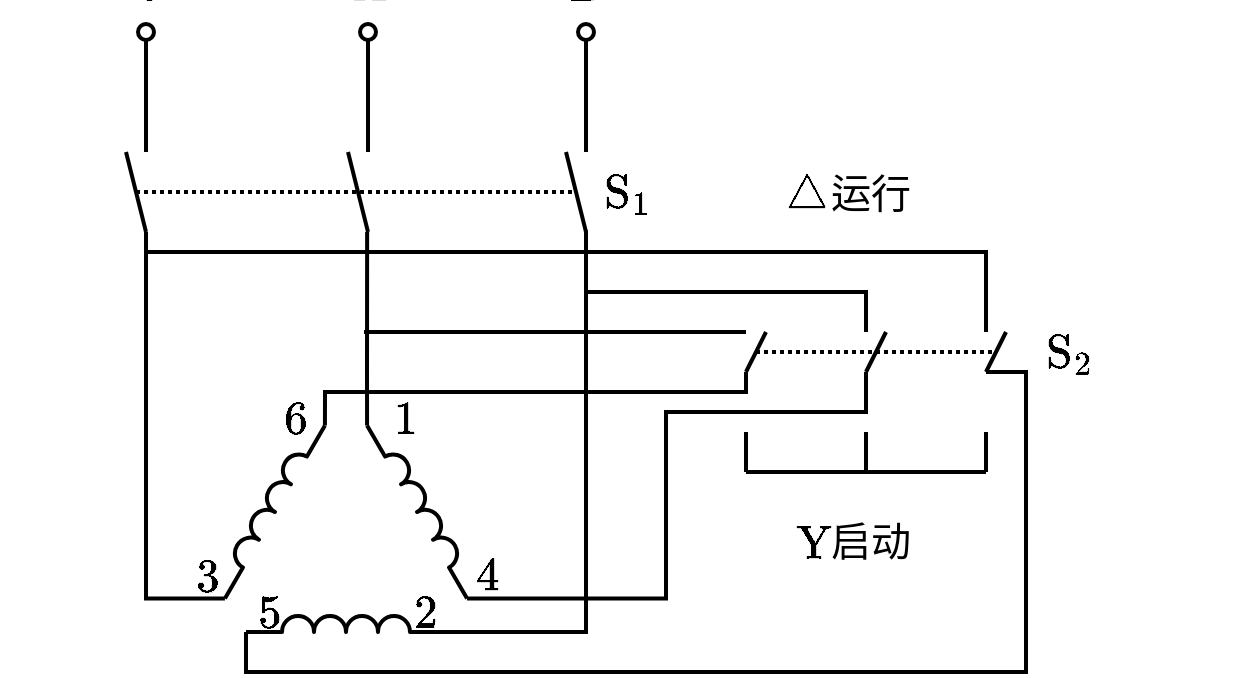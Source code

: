<mxfile version="24.2.5" type="device">
  <diagram name="Page-1" id="16e2658f-23c8-b752-8be9-c03fbebb8bbe">
    <mxGraphModel dx="823" dy="605" grid="1" gridSize="10" guides="1" tooltips="1" connect="1" arrows="1" fold="1" page="1" pageScale="1" pageWidth="1100" pageHeight="850" background="none" math="1" shadow="0">
      <root>
        <mxCell id="0" />
        <mxCell id="1" parent="0" />
        <mxCell id="kw3doD-Ekubh7E5-DOrh-6" style="edgeStyle=orthogonalEdgeStyle;rounded=0;orthogonalLoop=1;jettySize=auto;html=1;exitX=1;exitY=1;exitDx=0;exitDy=0;exitPerimeter=0;strokeWidth=2;endArrow=none;endFill=0;curved=0;" edge="1" parent="1" source="kw3doD-Ekubh7E5-DOrh-1">
          <mxGeometry relative="1" as="geometry">
            <mxPoint x="439.0" y="200" as="targetPoint" />
            <mxPoint x="369" y="400" as="sourcePoint" />
            <Array as="points">
              <mxPoint x="440" y="400" />
              <mxPoint x="440" y="200" />
            </Array>
          </mxGeometry>
        </mxCell>
        <mxCell id="kw3doD-Ekubh7E5-DOrh-30" style="edgeStyle=orthogonalEdgeStyle;rounded=0;orthogonalLoop=1;jettySize=auto;html=1;exitX=0;exitY=1;exitDx=0;exitDy=0;exitPerimeter=0;strokeWidth=2;endArrow=none;endFill=0;" edge="1" parent="1" source="kw3doD-Ekubh7E5-DOrh-1">
          <mxGeometry relative="1" as="geometry">
            <mxPoint x="640" y="270" as="targetPoint" />
            <Array as="points">
              <mxPoint x="270" y="420" />
              <mxPoint x="660" y="420" />
              <mxPoint x="660" y="270" />
            </Array>
          </mxGeometry>
        </mxCell>
        <mxCell id="kw3doD-Ekubh7E5-DOrh-1" value="" style="pointerEvents=1;verticalLabelPosition=bottom;shadow=0;dashed=0;align=center;html=1;verticalAlign=top;shape=mxgraph.electrical.inductors.inductor_3;strokeWidth=2;" vertex="1" parent="1">
          <mxGeometry x="270" y="392" width="100" height="8" as="geometry" />
        </mxCell>
        <mxCell id="kw3doD-Ekubh7E5-DOrh-5" style="edgeStyle=orthogonalEdgeStyle;rounded=0;orthogonalLoop=1;jettySize=auto;html=1;exitX=0;exitY=1;exitDx=0;exitDy=0;exitPerimeter=0;strokeWidth=2;endArrow=none;endFill=0;" edge="1" parent="1" source="kw3doD-Ekubh7E5-DOrh-2">
          <mxGeometry relative="1" as="geometry">
            <mxPoint x="330.564" y="200" as="targetPoint" />
            <Array as="points">
              <mxPoint x="331" y="270" />
              <mxPoint x="331" y="270" />
            </Array>
          </mxGeometry>
        </mxCell>
        <mxCell id="kw3doD-Ekubh7E5-DOrh-29" style="edgeStyle=orthogonalEdgeStyle;rounded=0;orthogonalLoop=1;jettySize=auto;html=1;exitX=1;exitY=1;exitDx=0;exitDy=0;exitPerimeter=0;strokeWidth=2;endArrow=none;endFill=0;" edge="1" parent="1" source="kw3doD-Ekubh7E5-DOrh-2">
          <mxGeometry relative="1" as="geometry">
            <mxPoint x="580" y="270" as="targetPoint" />
            <Array as="points">
              <mxPoint x="480" y="383" />
              <mxPoint x="480" y="290" />
              <mxPoint x="580" y="290" />
            </Array>
          </mxGeometry>
        </mxCell>
        <mxCell id="kw3doD-Ekubh7E5-DOrh-2" value="" style="pointerEvents=1;verticalLabelPosition=bottom;shadow=0;dashed=0;align=center;html=1;verticalAlign=top;shape=mxgraph.electrical.inductors.inductor_3;strokeWidth=2;direction=east;rotation=60;" vertex="1" parent="1">
          <mxGeometry x="309" y="334" width="100" height="8" as="geometry" />
        </mxCell>
        <mxCell id="kw3doD-Ekubh7E5-DOrh-4" style="edgeStyle=orthogonalEdgeStyle;rounded=0;orthogonalLoop=1;jettySize=auto;html=1;exitX=0;exitY=1;exitDx=0;exitDy=0;exitPerimeter=0;strokeWidth=2;endArrow=none;endFill=0;" edge="1" parent="1" source="kw3doD-Ekubh7E5-DOrh-3">
          <mxGeometry relative="1" as="geometry">
            <mxPoint x="220" y="200" as="targetPoint" />
            <mxPoint x="258.464" y="383.301" as="sourcePoint" />
            <Array as="points">
              <mxPoint x="220" y="383" />
            </Array>
          </mxGeometry>
        </mxCell>
        <mxCell id="kw3doD-Ekubh7E5-DOrh-28" style="edgeStyle=orthogonalEdgeStyle;rounded=0;orthogonalLoop=1;jettySize=auto;html=1;exitX=1;exitY=1;exitDx=0;exitDy=0;exitPerimeter=0;strokeWidth=2;endArrow=none;endFill=0;" edge="1" parent="1" source="kw3doD-Ekubh7E5-DOrh-3">
          <mxGeometry relative="1" as="geometry">
            <mxPoint x="520" y="270" as="targetPoint" />
            <Array as="points">
              <mxPoint x="310" y="280" />
              <mxPoint x="520" y="280" />
            </Array>
          </mxGeometry>
        </mxCell>
        <mxCell id="kw3doD-Ekubh7E5-DOrh-3" value="" style="pointerEvents=1;verticalLabelPosition=bottom;shadow=0;dashed=0;align=center;html=1;verticalAlign=top;shape=mxgraph.electrical.inductors.inductor_3;strokeWidth=2;direction=east;rotation=300;" vertex="1" parent="1">
          <mxGeometry x="231" y="334" width="100" height="8" as="geometry" />
        </mxCell>
        <mxCell id="kw3doD-Ekubh7E5-DOrh-9" value="" style="edgeStyle=none;orthogonalLoop=1;jettySize=auto;html=1;rounded=0;strokeWidth=2;endArrow=none;endFill=0;" edge="1" parent="1">
          <mxGeometry width="80" relative="1" as="geometry">
            <mxPoint x="220" y="200" as="sourcePoint" />
            <mxPoint x="210" y="160" as="targetPoint" />
            <Array as="points" />
          </mxGeometry>
        </mxCell>
        <mxCell id="kw3doD-Ekubh7E5-DOrh-11" value="" style="edgeStyle=none;orthogonalLoop=1;jettySize=auto;html=1;rounded=0;strokeWidth=2;endArrow=none;endFill=0;" edge="1" parent="1">
          <mxGeometry width="80" relative="1" as="geometry">
            <mxPoint x="331" y="200" as="sourcePoint" />
            <mxPoint x="321" y="160" as="targetPoint" />
            <Array as="points" />
          </mxGeometry>
        </mxCell>
        <mxCell id="kw3doD-Ekubh7E5-DOrh-12" value="" style="edgeStyle=none;orthogonalLoop=1;jettySize=auto;html=1;rounded=0;strokeWidth=2;endArrow=none;endFill=0;" edge="1" parent="1">
          <mxGeometry width="80" relative="1" as="geometry">
            <mxPoint x="440" y="200" as="sourcePoint" />
            <mxPoint x="430" y="160" as="targetPoint" />
            <Array as="points" />
          </mxGeometry>
        </mxCell>
        <mxCell id="kw3doD-Ekubh7E5-DOrh-48" value="$$\mathrm{S}_1$$" style="edgeLabel;html=1;align=center;verticalAlign=middle;resizable=0;points=[];fontSize=20;" vertex="1" connectable="0" parent="kw3doD-Ekubh7E5-DOrh-12">
          <mxGeometry x="-0.372" y="1" relative="1" as="geometry">
            <mxPoint x="24" y="-8" as="offset" />
          </mxGeometry>
        </mxCell>
        <mxCell id="kw3doD-Ekubh7E5-DOrh-13" value="" style="edgeStyle=none;orthogonalLoop=1;jettySize=auto;html=1;rounded=0;strokeWidth=2;endArrow=oval;endFill=0;startSize=8;endSize=8;" edge="1" parent="1">
          <mxGeometry width="80" relative="1" as="geometry">
            <mxPoint x="220" y="160" as="sourcePoint" />
            <mxPoint x="220" y="100" as="targetPoint" />
            <Array as="points" />
          </mxGeometry>
        </mxCell>
        <mxCell id="kw3doD-Ekubh7E5-DOrh-17" value="$$\mathrm{C}$$" style="edgeLabel;html=1;align=center;verticalAlign=bottom;resizable=0;points=[];labelPosition=center;verticalLabelPosition=top;labelBackgroundColor=none;fontSize=20;" vertex="1" connectable="0" parent="kw3doD-Ekubh7E5-DOrh-13">
          <mxGeometry relative="1" as="geometry">
            <mxPoint y="-20" as="offset" />
          </mxGeometry>
        </mxCell>
        <mxCell id="kw3doD-Ekubh7E5-DOrh-16" value="" style="edgeStyle=none;orthogonalLoop=1;jettySize=auto;html=1;rounded=0;curved=0;strokeWidth=2;endArrow=none;endFill=0;dashed=1;dashPattern=1 1;" edge="1" parent="1">
          <mxGeometry width="80" relative="1" as="geometry">
            <mxPoint x="215" y="180" as="sourcePoint" />
            <mxPoint x="435" y="180" as="targetPoint" />
            <Array as="points" />
          </mxGeometry>
        </mxCell>
        <mxCell id="kw3doD-Ekubh7E5-DOrh-19" value="" style="edgeStyle=none;orthogonalLoop=1;jettySize=auto;html=1;rounded=0;strokeWidth=2;endArrow=oval;endFill=0;startSize=8;endSize=8;" edge="1" parent="1">
          <mxGeometry width="80" relative="1" as="geometry">
            <mxPoint x="331" y="160" as="sourcePoint" />
            <mxPoint x="331" y="100" as="targetPoint" />
            <Array as="points" />
          </mxGeometry>
        </mxCell>
        <mxCell id="kw3doD-Ekubh7E5-DOrh-20" value="$$\mathrm{A}$$" style="edgeLabel;html=1;align=center;verticalAlign=bottom;resizable=0;points=[];labelPosition=center;verticalLabelPosition=top;labelBackgroundColor=none;fontSize=20;" vertex="1" connectable="0" parent="kw3doD-Ekubh7E5-DOrh-19">
          <mxGeometry relative="1" as="geometry">
            <mxPoint y="-20" as="offset" />
          </mxGeometry>
        </mxCell>
        <mxCell id="kw3doD-Ekubh7E5-DOrh-22" value="" style="edgeStyle=none;orthogonalLoop=1;jettySize=auto;html=1;rounded=0;strokeWidth=2;endArrow=oval;endFill=0;startSize=8;endSize=8;" edge="1" parent="1">
          <mxGeometry width="80" relative="1" as="geometry">
            <mxPoint x="440" y="160" as="sourcePoint" />
            <mxPoint x="440" y="100" as="targetPoint" />
            <Array as="points" />
          </mxGeometry>
        </mxCell>
        <mxCell id="kw3doD-Ekubh7E5-DOrh-23" value="$$\mathrm{B}$$" style="edgeLabel;html=1;align=center;verticalAlign=bottom;resizable=0;points=[];labelPosition=center;verticalLabelPosition=top;labelBackgroundColor=none;fontSize=20;" vertex="1" connectable="0" parent="kw3doD-Ekubh7E5-DOrh-22">
          <mxGeometry relative="1" as="geometry">
            <mxPoint y="-20" as="offset" />
          </mxGeometry>
        </mxCell>
        <mxCell id="kw3doD-Ekubh7E5-DOrh-24" value="" style="edgeStyle=none;orthogonalLoop=1;jettySize=auto;html=1;rounded=0;strokeWidth=2;endArrow=none;endFill=0;" edge="1" parent="1">
          <mxGeometry width="80" relative="1" as="geometry">
            <mxPoint x="220" y="210" as="sourcePoint" />
            <mxPoint x="640" y="250" as="targetPoint" />
            <Array as="points">
              <mxPoint x="640" y="210" />
            </Array>
          </mxGeometry>
        </mxCell>
        <mxCell id="kw3doD-Ekubh7E5-DOrh-46" value="&lt;div&gt;$$\triangle$$&lt;br&gt;&lt;/div&gt;" style="edgeLabel;html=1;align=center;verticalAlign=middle;resizable=0;points=[];fontSize=20;labelBackgroundColor=none;" vertex="1" connectable="0" parent="kw3doD-Ekubh7E5-DOrh-24">
          <mxGeometry relative="1" as="geometry">
            <mxPoint x="100" y="-17" as="offset" />
          </mxGeometry>
        </mxCell>
        <mxCell id="kw3doD-Ekubh7E5-DOrh-25" value="" style="edgeStyle=none;orthogonalLoop=1;jettySize=auto;html=1;rounded=0;strokeWidth=2;endArrow=none;endFill=0;" edge="1" parent="1">
          <mxGeometry width="80" relative="1" as="geometry">
            <mxPoint x="329" y="250" as="sourcePoint" />
            <mxPoint x="520" y="250" as="targetPoint" />
            <Array as="points" />
          </mxGeometry>
        </mxCell>
        <mxCell id="kw3doD-Ekubh7E5-DOrh-26" value="" style="edgeStyle=none;orthogonalLoop=1;jettySize=auto;html=1;rounded=0;strokeWidth=2;endArrow=none;endFill=0;" edge="1" parent="1">
          <mxGeometry width="80" relative="1" as="geometry">
            <mxPoint x="440" y="230" as="sourcePoint" />
            <mxPoint x="580" y="250" as="targetPoint" />
            <Array as="points">
              <mxPoint x="580" y="230" />
            </Array>
          </mxGeometry>
        </mxCell>
        <mxCell id="kw3doD-Ekubh7E5-DOrh-34" value="" style="edgeStyle=none;orthogonalLoop=1;jettySize=auto;html=1;rounded=0;strokeWidth=2;endArrow=none;endFill=0;" edge="1" parent="1">
          <mxGeometry width="80" relative="1" as="geometry">
            <mxPoint x="520" y="270" as="sourcePoint" />
            <mxPoint x="530" y="250" as="targetPoint" />
            <Array as="points" />
          </mxGeometry>
        </mxCell>
        <mxCell id="kw3doD-Ekubh7E5-DOrh-37" value="" style="edgeStyle=none;orthogonalLoop=1;jettySize=auto;html=1;rounded=0;curved=0;strokeWidth=2;endArrow=none;endFill=0;dashed=1;dashPattern=1 1;" edge="1" parent="1">
          <mxGeometry width="80" relative="1" as="geometry">
            <mxPoint x="525" y="260" as="sourcePoint" />
            <mxPoint x="645" y="260" as="targetPoint" />
            <Array as="points" />
          </mxGeometry>
        </mxCell>
        <mxCell id="kw3doD-Ekubh7E5-DOrh-39" value="" style="edgeStyle=none;orthogonalLoop=1;jettySize=auto;html=1;rounded=0;strokeWidth=2;endArrow=none;endFill=0;" edge="1" parent="1">
          <mxGeometry width="80" relative="1" as="geometry">
            <mxPoint x="580" y="270" as="sourcePoint" />
            <mxPoint x="590" y="250" as="targetPoint" />
            <Array as="points" />
          </mxGeometry>
        </mxCell>
        <mxCell id="kw3doD-Ekubh7E5-DOrh-40" value="" style="edgeStyle=none;orthogonalLoop=1;jettySize=auto;html=1;rounded=0;strokeWidth=2;endArrow=none;endFill=0;" edge="1" parent="1">
          <mxGeometry width="80" relative="1" as="geometry">
            <mxPoint x="640" y="270" as="sourcePoint" />
            <mxPoint x="650" y="250" as="targetPoint" />
            <Array as="points" />
          </mxGeometry>
        </mxCell>
        <mxCell id="kw3doD-Ekubh7E5-DOrh-47" value="$$\mathrm{S}_2$$" style="edgeLabel;html=1;align=center;verticalAlign=middle;resizable=0;points=[];fontSize=20;labelBackgroundColor=none;" vertex="1" connectable="0" parent="kw3doD-Ekubh7E5-DOrh-40">
          <mxGeometry x="-0.096" y="-2" relative="1" as="geometry">
            <mxPoint x="34" y="-2" as="offset" />
          </mxGeometry>
        </mxCell>
        <mxCell id="kw3doD-Ekubh7E5-DOrh-41" value="" style="edgeStyle=none;orthogonalLoop=1;jettySize=auto;html=1;rounded=0;strokeWidth=2;endArrow=none;endFill=0;" edge="1" parent="1">
          <mxGeometry width="80" relative="1" as="geometry">
            <mxPoint x="520" y="320" as="sourcePoint" />
            <mxPoint x="640" y="320" as="targetPoint" />
            <Array as="points" />
          </mxGeometry>
        </mxCell>
        <mxCell id="kw3doD-Ekubh7E5-DOrh-45" value="$$\mathrm{Y}$$" style="edgeLabel;html=1;align=center;verticalAlign=middle;resizable=0;points=[];fontSize=20;labelBackgroundColor=none;" vertex="1" connectable="0" parent="kw3doD-Ekubh7E5-DOrh-41">
          <mxGeometry x="0.106" y="1" relative="1" as="geometry">
            <mxPoint x="-34" y="37" as="offset" />
          </mxGeometry>
        </mxCell>
        <mxCell id="kw3doD-Ekubh7E5-DOrh-42" value="" style="edgeStyle=none;orthogonalLoop=1;jettySize=auto;html=1;rounded=0;strokeWidth=2;endArrow=none;endFill=0;" edge="1" parent="1">
          <mxGeometry width="80" relative="1" as="geometry">
            <mxPoint x="520" y="320" as="sourcePoint" />
            <mxPoint x="520" y="300" as="targetPoint" />
            <Array as="points" />
          </mxGeometry>
        </mxCell>
        <mxCell id="kw3doD-Ekubh7E5-DOrh-43" value="" style="edgeStyle=none;orthogonalLoop=1;jettySize=auto;html=1;rounded=0;strokeWidth=2;endArrow=none;endFill=0;" edge="1" parent="1">
          <mxGeometry width="80" relative="1" as="geometry">
            <mxPoint x="580" y="320" as="sourcePoint" />
            <mxPoint x="580" y="300" as="targetPoint" />
            <Array as="points" />
          </mxGeometry>
        </mxCell>
        <mxCell id="kw3doD-Ekubh7E5-DOrh-44" value="" style="edgeStyle=none;orthogonalLoop=1;jettySize=auto;html=1;rounded=0;strokeWidth=2;endArrow=none;endFill=0;" edge="1" parent="1">
          <mxGeometry width="80" relative="1" as="geometry">
            <mxPoint x="640" y="320" as="sourcePoint" />
            <mxPoint x="640" y="300" as="targetPoint" />
            <Array as="points" />
          </mxGeometry>
        </mxCell>
        <mxCell id="kw3doD-Ekubh7E5-DOrh-49" value="运行" style="text;html=1;align=center;verticalAlign=middle;resizable=0;points=[];autosize=1;strokeColor=none;fillColor=none;fontSize=20;" vertex="1" parent="1">
          <mxGeometry x="552" y="160" width="60" height="40" as="geometry" />
        </mxCell>
        <mxCell id="kw3doD-Ekubh7E5-DOrh-50" value="&lt;span style=&quot;font-size: 20px;&quot;&gt;启动&lt;/span&gt;" style="text;html=1;align=center;verticalAlign=middle;resizable=0;points=[];autosize=1;strokeColor=none;fillColor=none;" vertex="1" parent="1">
          <mxGeometry x="552" y="334" width="60" height="40" as="geometry" />
        </mxCell>
        <mxCell id="kw3doD-Ekubh7E5-DOrh-51" value="$$6$$" style="text;html=1;align=center;verticalAlign=middle;resizable=0;points=[];autosize=1;strokeColor=none;fillColor=none;fontSize=20;" vertex="1" parent="1">
          <mxGeometry x="254" y="273" width="80" height="40" as="geometry" />
        </mxCell>
        <mxCell id="kw3doD-Ekubh7E5-DOrh-52" value="$$1$$" style="text;html=1;align=center;verticalAlign=middle;resizable=0;points=[];autosize=1;strokeColor=none;fillColor=none;fontSize=20;" vertex="1" parent="1">
          <mxGeometry x="309" y="273" width="80" height="40" as="geometry" />
        </mxCell>
        <mxCell id="kw3doD-Ekubh7E5-DOrh-53" value="$$3$$" style="text;html=1;align=center;verticalAlign=middle;resizable=0;points=[];autosize=1;strokeColor=none;fillColor=none;fontSize=20;" vertex="1" parent="1">
          <mxGeometry x="210" y="352" width="80" height="40" as="geometry" />
        </mxCell>
        <mxCell id="kw3doD-Ekubh7E5-DOrh-54" value="$$4$$" style="text;html=1;align=center;verticalAlign=middle;resizable=0;points=[];autosize=1;strokeColor=none;fillColor=none;fontSize=20;" vertex="1" parent="1">
          <mxGeometry x="350" y="352" width="80" height="40" as="geometry" />
        </mxCell>
        <mxCell id="kw3doD-Ekubh7E5-DOrh-55" value="$$5$$" style="text;html=1;align=center;verticalAlign=middle;resizable=0;points=[];autosize=1;strokeColor=none;fillColor=none;fontSize=20;" vertex="1" parent="1">
          <mxGeometry x="241" y="370" width="80" height="40" as="geometry" />
        </mxCell>
        <mxCell id="kw3doD-Ekubh7E5-DOrh-56" value="$$2$$" style="text;html=1;align=center;verticalAlign=middle;resizable=0;points=[];autosize=1;strokeColor=none;fillColor=none;fontSize=20;" vertex="1" parent="1">
          <mxGeometry x="319" y="370" width="80" height="40" as="geometry" />
        </mxCell>
      </root>
    </mxGraphModel>
  </diagram>
</mxfile>
